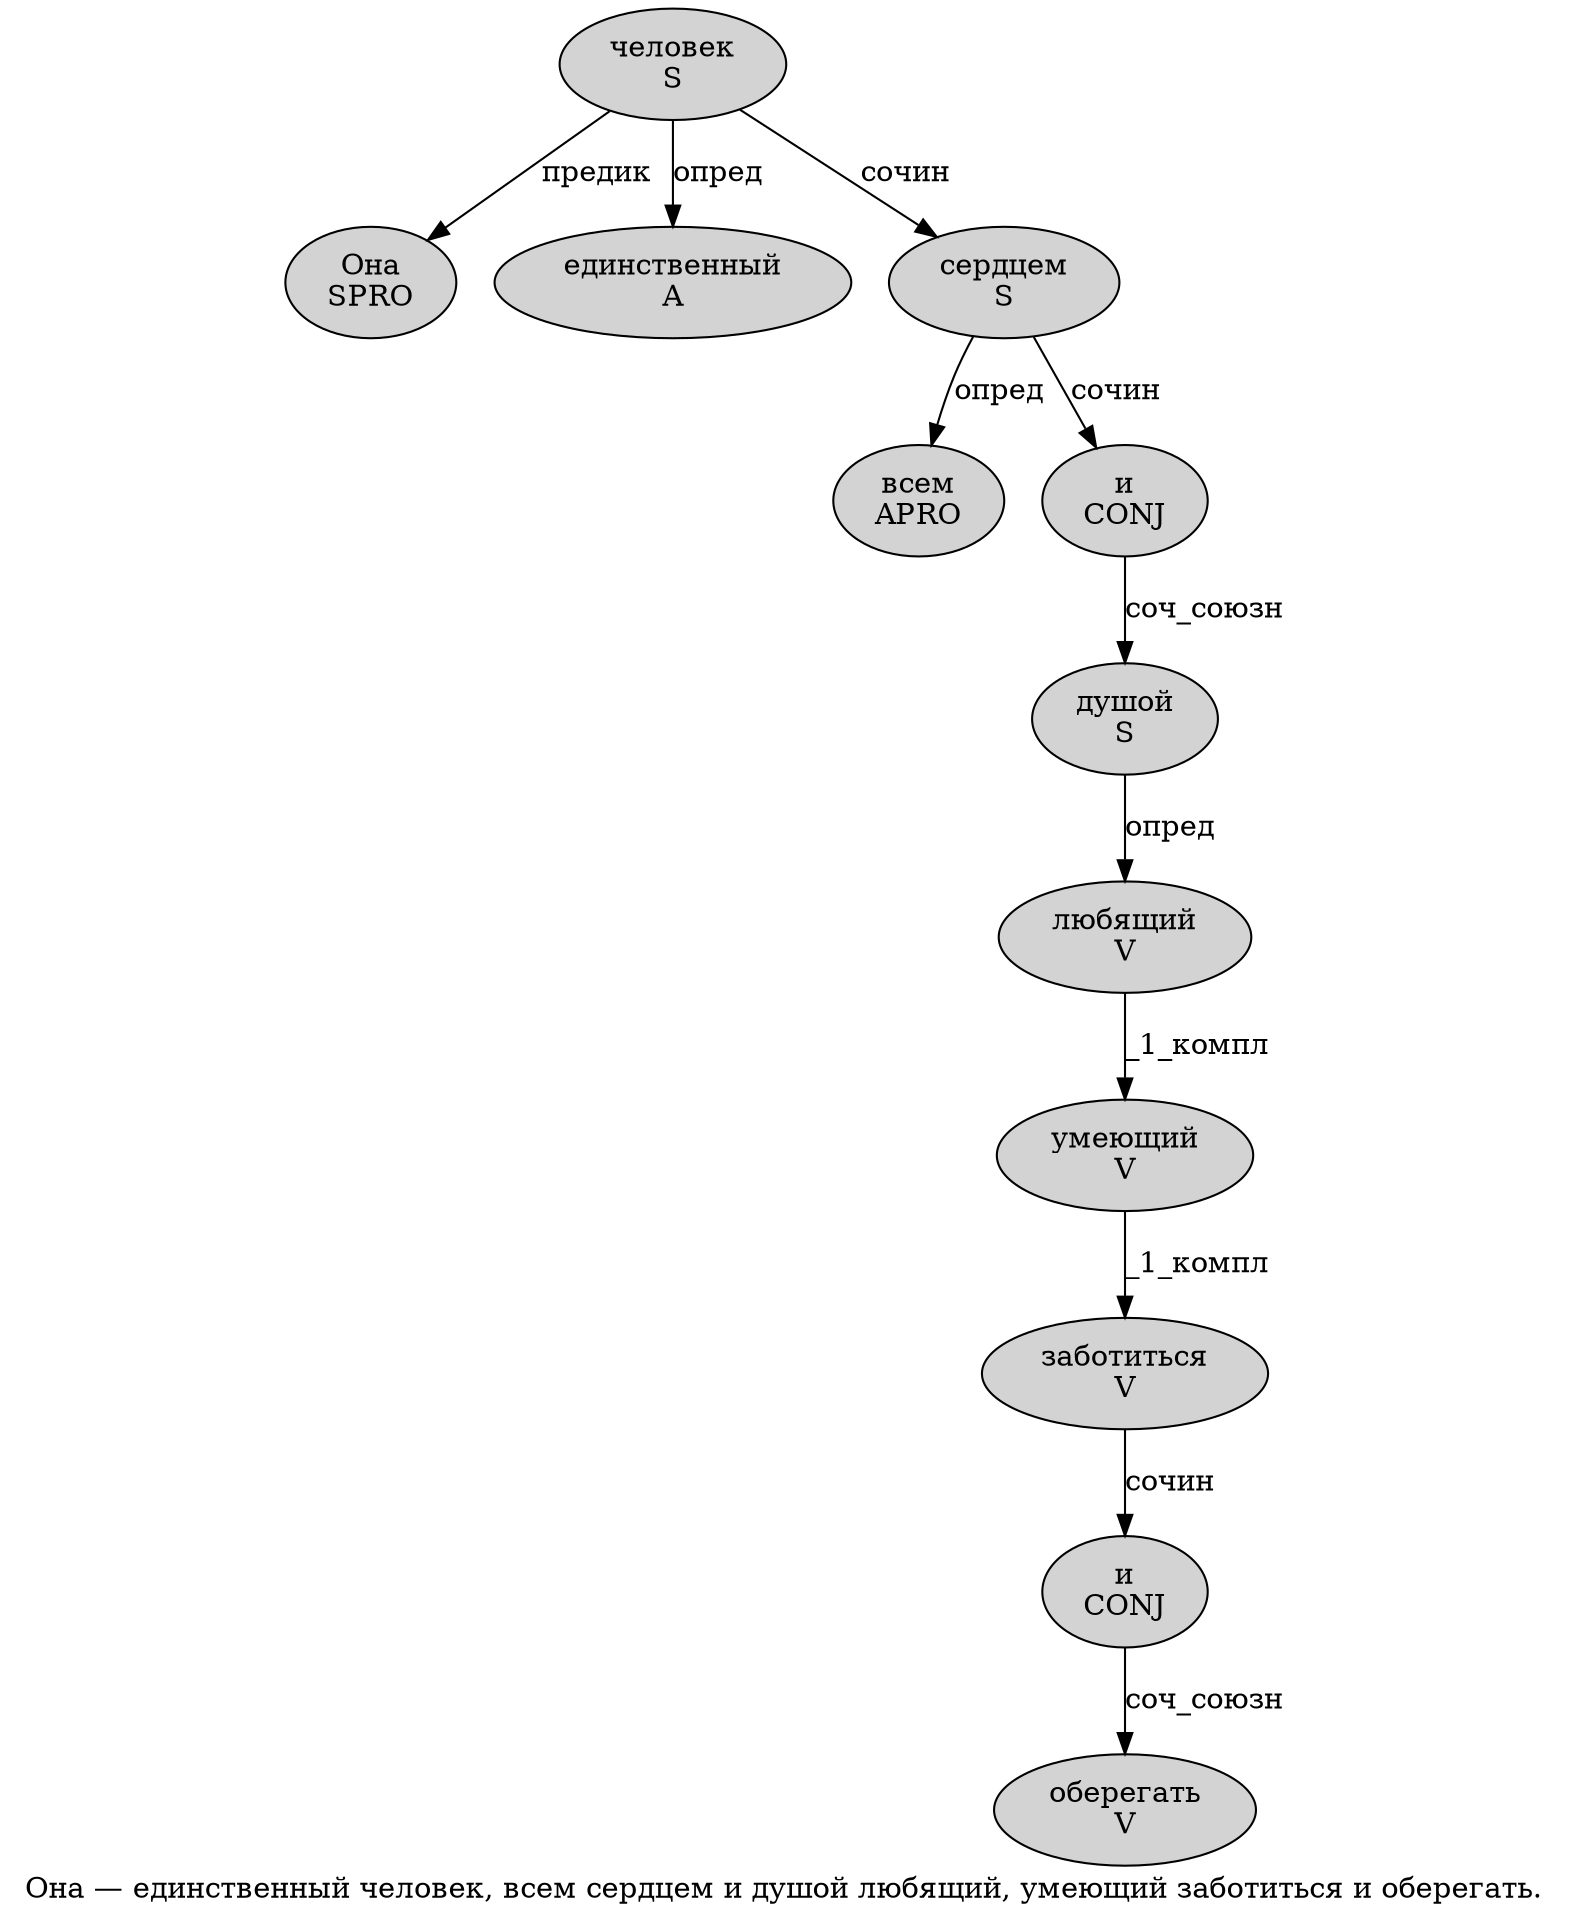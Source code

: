 digraph SENTENCE_1469 {
	graph [label="Она — единственный человек, всем сердцем и душой любящий, умеющий заботиться и оберегать."]
	node [style=filled]
		0 [label="Она
SPRO" color="" fillcolor=lightgray penwidth=1 shape=ellipse]
		2 [label="единственный
A" color="" fillcolor=lightgray penwidth=1 shape=ellipse]
		3 [label="человек
S" color="" fillcolor=lightgray penwidth=1 shape=ellipse]
		5 [label="всем
APRO" color="" fillcolor=lightgray penwidth=1 shape=ellipse]
		6 [label="сердцем
S" color="" fillcolor=lightgray penwidth=1 shape=ellipse]
		7 [label="и
CONJ" color="" fillcolor=lightgray penwidth=1 shape=ellipse]
		8 [label="душой
S" color="" fillcolor=lightgray penwidth=1 shape=ellipse]
		9 [label="любящий
V" color="" fillcolor=lightgray penwidth=1 shape=ellipse]
		11 [label="умеющий
V" color="" fillcolor=lightgray penwidth=1 shape=ellipse]
		12 [label="заботиться
V" color="" fillcolor=lightgray penwidth=1 shape=ellipse]
		13 [label="и
CONJ" color="" fillcolor=lightgray penwidth=1 shape=ellipse]
		14 [label="оберегать
V" color="" fillcolor=lightgray penwidth=1 shape=ellipse]
			8 -> 9 [label="опред"]
			7 -> 8 [label="соч_союзн"]
			9 -> 11 [label="_1_компл"]
			11 -> 12 [label="_1_компл"]
			6 -> 5 [label="опред"]
			6 -> 7 [label="сочин"]
			3 -> 0 [label="предик"]
			3 -> 2 [label="опред"]
			3 -> 6 [label="сочин"]
			12 -> 13 [label="сочин"]
			13 -> 14 [label="соч_союзн"]
}